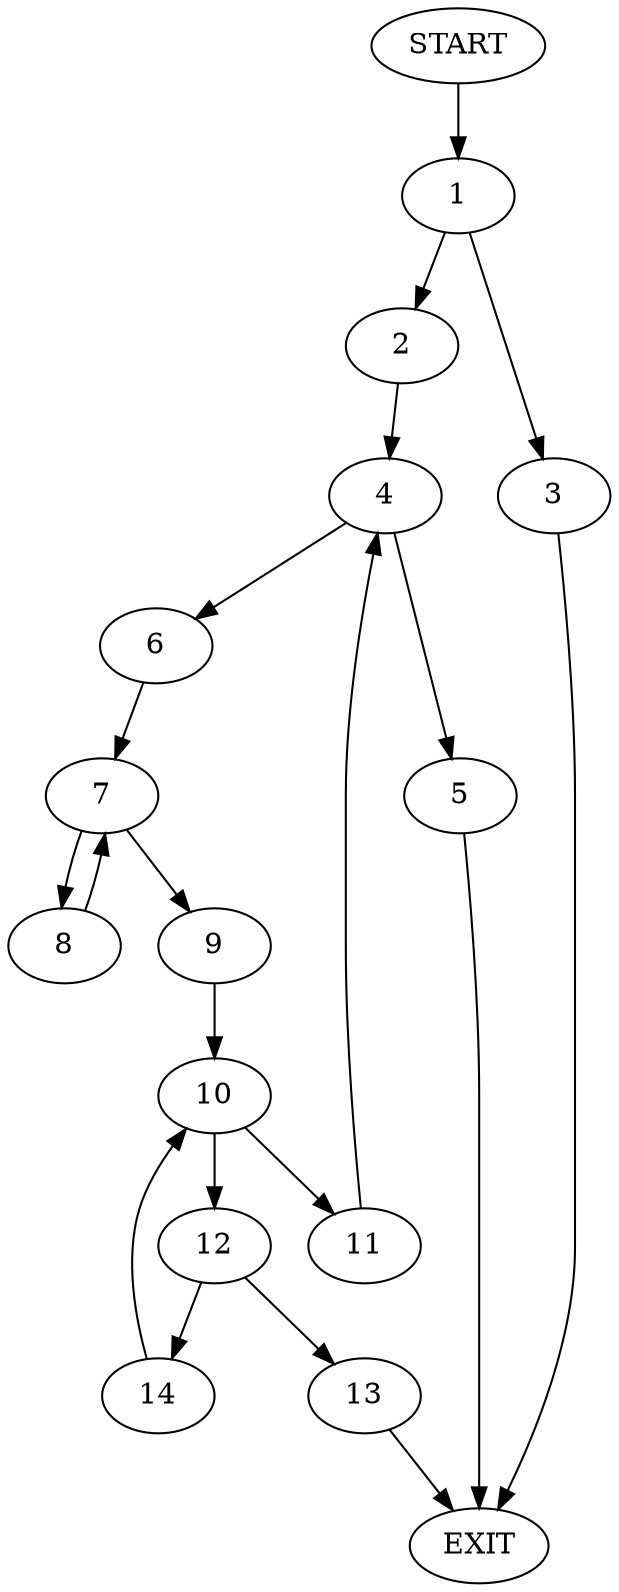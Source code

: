 digraph {
0 [label="START"]
15 [label="EXIT"]
0 -> 1
1 -> 2
1 -> 3
2 -> 4
3 -> 15
4 -> 5
4 -> 6
5 -> 15
6 -> 7
7 -> 8
7 -> 9
9 -> 10
8 -> 7
10 -> 11
10 -> 12
11 -> 4
12 -> 13
12 -> 14
13 -> 15
14 -> 10
}

